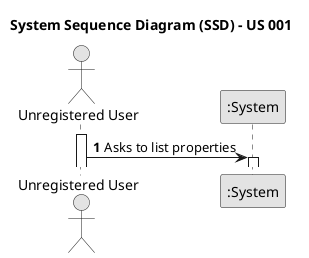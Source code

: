 @startuml
skinparam monochrome true
skinparam packageStyle rectangle
skinparam shadowing false

title System Sequence Diagram (SSD) - US 001

autonumber

actor "Unregistered User" as User
participant ":System" as System

activate User

    User -> System: Asks to list properties
    activate System

@enduml